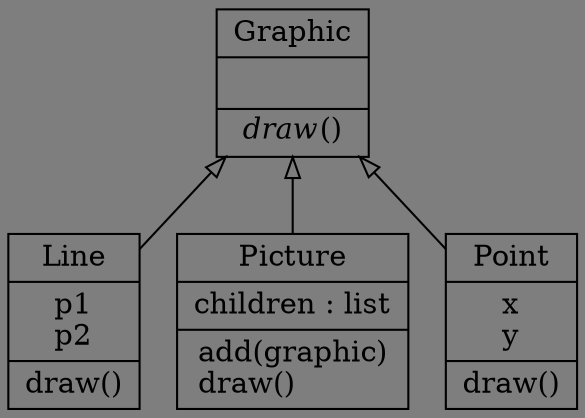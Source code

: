 digraph "classes_3._组合模式.py" {
rankdir=BT
bgcolor="#7e7e7e"
charset="utf-8"
"3._组合模式.Graphic" [color="black", fontcolor="black", label=<{Graphic|<br ALIGN="LEFT"/>|<I>draw</I>()<br ALIGN="LEFT"/>}>, shape="record", style="solid"];
"3._组合模式.Line" [color="black", fontcolor="black", label=<{Line|p1<br ALIGN="LEFT"/>p2<br ALIGN="LEFT"/>|draw()<br ALIGN="LEFT"/>}>, shape="record", style="solid"];
"3._组合模式.Picture" [color="black", fontcolor="black", label=<{Picture|children : list<br ALIGN="LEFT"/>|add(graphic)<br ALIGN="LEFT"/>draw()<br ALIGN="LEFT"/>}>, shape="record", style="solid"];
"3._组合模式.Point" [color="black", fontcolor="black", label=<{Point|x<br ALIGN="LEFT"/>y<br ALIGN="LEFT"/>|draw()<br ALIGN="LEFT"/>}>, shape="record", style="solid"];
"3._组合模式.Line" -> "3._组合模式.Graphic" [arrowhead="empty", arrowtail="none"];
"3._组合模式.Picture" -> "3._组合模式.Graphic" [arrowhead="empty", arrowtail="none"];
"3._组合模式.Point" -> "3._组合模式.Graphic" [arrowhead="empty", arrowtail="none"];
}
